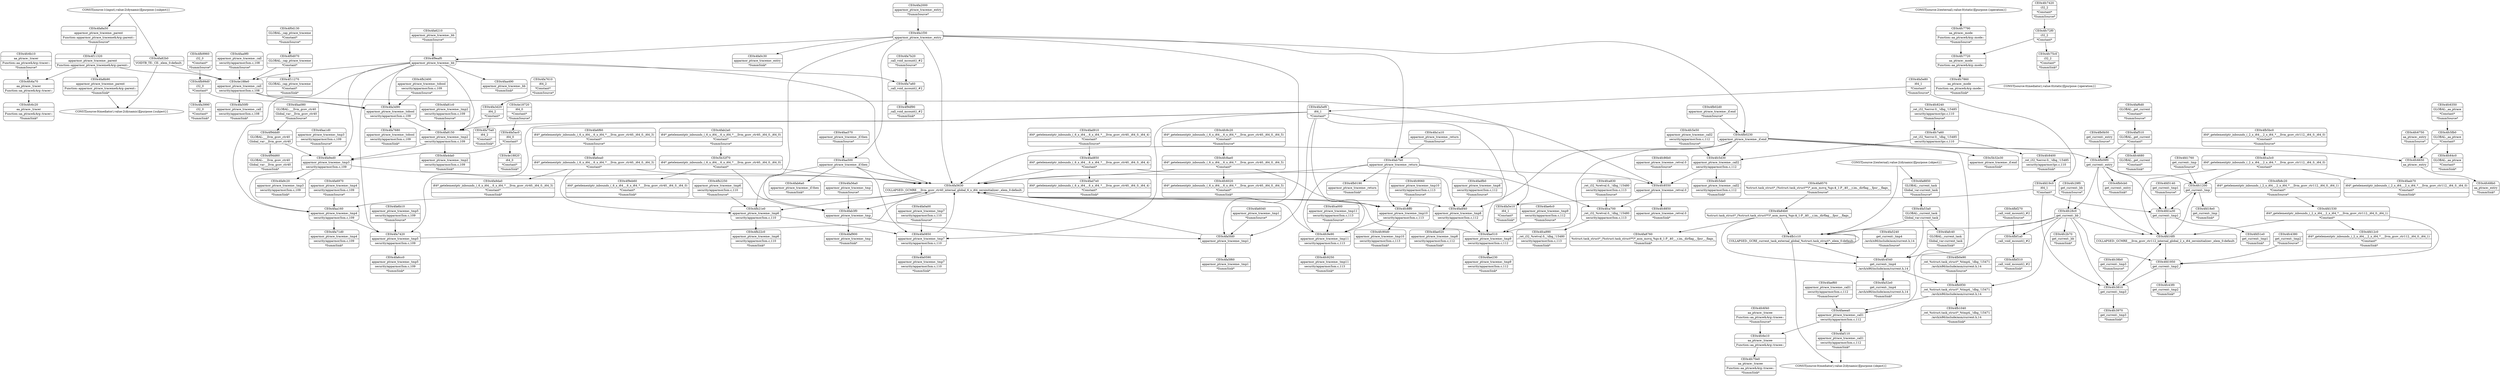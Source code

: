 digraph {
	CE0x4fa3990 [shape=record,shape=Mrecord,label="{CE0x4fa3990|i32_0|*Constant*|*SummSink*}"]
	CE0x4fc6f40 [shape=record,shape=Mrecord,label="{CE0x4fc6f40|aa_ptrace:_tracee|Function::aa_ptrace&Arg::tracee::|*SummSource*}"]
	CE0x4fa8570 [shape=record,shape=Mrecord,label="{CE0x4fa8570|%struct.task_struct*_(%struct.task_struct**)*_asm_movq_%gs:$_1:P_,$0_,_r,im,_dirflag_,_fpsr_,_flags_|*SummSource*}"]
	CE0x4fa1f30 [shape=record,shape=Mrecord,label="{CE0x4fa1f30|apparmor_ptrace_traceme:_entry}"]
	CE0x4fa7680 [shape=record,shape=Mrecord,label="{CE0x4fa7680|apparmor_ptrace_traceme:_tobool|security/apparmor/lsm.c,109|*SummSink*}"]
	CE0x4fb0f30 [shape=record,shape=Mrecord,label="{CE0x4fb0f30|_ret_%struct.task_struct*_%tmp4,_!dbg_!15471|./arch/x86/include/asm/current.h,14}"]
	CE0x4fc4540 [shape=record,shape=Mrecord,label="{CE0x4fc4540|get_current:_tmp4|./arch/x86/include/asm/current.h,14}"]
	CE0x4fa75a0 [shape=record,shape=Mrecord,label="{CE0x4fa75a0|i64_2|*Constant*|*SummSink*}"]
	CE0x4fa0590 [shape=record,shape=Mrecord,label="{CE0x4fa0590|apparmor_ptrace_traceme:_tmp7|security/apparmor/lsm.c,110|*SummSink*}"]
	CE0x4fc6c20 [shape=record,shape=Mrecord,label="{CE0x4fc6c20|aa_ptrace:_tracer|Function::aa_ptrace&Arg::tracer::|*SummSink*}"]
	CE0x4fc38b0 [shape=record,shape=Mrecord,label="{CE0x4fc38b0|get_current:_tmp3|*SummSource*}"]
	CE0x4fbf1a0 [shape=record,shape=Mrecord,label="{CE0x4fbf1a0|_call_void_mcount()_#2}"]
	CE0x4fa5e80 [shape=record,shape=Mrecord,label="{CE0x4fa5e80|i64_1|*Constant*|*SummSource*}"]
	CE0x4fc6020 [shape=record,shape=Mrecord,label="{CE0x4fc6020|i64*_getelementptr_inbounds_(_6_x_i64_,_6_x_i64_*___llvm_gcov_ctr40,_i64_0,_i64_5)|*Constant*|*SummSink*}"]
	CE0x4fa56a0 [shape=record,shape=Mrecord,label="{CE0x4fa56a0|apparmor_ptrace_traceme:_tmp|*SummSource*}"]
	CE0x4fc1200 [shape=record,shape=Mrecord,label="{CE0x4fc1200|get_current:_tmp}"]
	CE0x4fd1530 [shape=record,shape=Mrecord,label="{CE0x4fd1530|i64*_getelementptr_inbounds_(_2_x_i64_,_2_x_i64_*___llvm_gcov_ctr112,_i64_0,_i64_1)|*Constant*}"]
	CE0x4faeea0 [shape=record,shape=Mrecord,label="{CE0x4faeea0|apparmor_ptrace_traceme:_call1|security/apparmor/lsm.c,112}"]
	CE0x4f9eb60 [shape=record,shape=Mrecord,label="{CE0x4f9eb60|i64*_getelementptr_inbounds_(_6_x_i64_,_6_x_i64_*___llvm_gcov_ctr40,_i64_0,_i64_0)|*Constant*|*SummSink*}"]
	CE0x4fa5fd0 [shape=record,shape=Mrecord,label="{CE0x4fa5fd0|apparmor_ptrace_traceme:_tmp1}"]
	CE0x4fa71d0 [shape=record,shape=Mrecord,label="{CE0x4fa71d0|apparmor_ptrace_traceme:_tmp4|security/apparmor/lsm.c,109|*SummSink*}"]
	CE0x4fc75c0 [shape=record,shape=Mrecord,label="{CE0x4fc75c0|i32_2|*Constant*|*SummSink*}"]
	CE0x4f11320 [shape=record,shape=Mrecord,label="{CE0x4f11320|apparmor_ptrace_traceme:_parent|Function::apparmor_ptrace_traceme&Arg::parent::}"]
	CE0x4fa84b0 [shape=record,shape=Mrecord,label="{CE0x4fa84b0|%struct.task_struct*_(%struct.task_struct**)*_asm_movq_%gs:$_1:P_,$0_,_r,im,_dirflag_,_fpsr_,_flags_}"]
	CE0x4fc5d30 [shape=record,shape=Mrecord,label="{CE0x4fc5d30|apparmor_ptrace_traceme:_call2|security/apparmor/lsm.c,112}"]
	CE0x4fc28c0 [shape=record,shape=Mrecord,label="{CE0x4fc28c0|get_current:_bb}"]
	CE0x4faab70 [shape=record,shape=Mrecord,label="{CE0x4faab70|i64*_getelementptr_inbounds_(_2_x_i64_,_2_x_i64_*___llvm_gcov_ctr112,_i64_0,_i64_0)|*Constant*|*SummSink*}"]
	CE0x4fb5bc0 [shape=record,shape=Mrecord,label="{CE0x4fb5bc0|i64*_getelementptr_inbounds_(_2_x_i64_,_2_x_i64_*___llvm_gcov_ctr112,_i64_0,_i64_0)|*Constant*|*SummSource*}"]
	CE0x4fa6970 [shape=record,shape=Mrecord,label="{CE0x4fa6970|apparmor_ptrace_traceme:_tmp4|security/apparmor/lsm.c,109|*SummSource*}"]
	CE0x4fc29f0 [shape=record,shape=Mrecord,label="{CE0x4fc29f0|get_current:_bb|*SummSource*}"]
	CE0x4f11270 [shape=record,shape=Mrecord,label="{CE0x4f11270|GLOBAL:_cap_ptrace_traceme|*Constant*|*SummSink*}"]
	CE0x4faa500 [shape=record,shape=Mrecord,label="{CE0x4faa500|apparmor_ptrace_traceme:_if.then}"]
	CE0x4fa9da0 [shape=record,shape=Mrecord,label="{CE0x4fa9da0|i64*_getelementptr_inbounds_(_6_x_i64_,_6_x_i64_*___llvm_gcov_ctr40,_i64_0,_i64_3)|*Constant*|*SummSink*}"]
	CE0x4fc3970 [shape=record,shape=Mrecord,label="{CE0x4fc3970|get_current:_tmp3|*SummSink*}"]
	CE0x4fb09f0 [shape=record,shape=Mrecord,label="{CE0x4fb09f0|get_current:_entry}"]
	CE0x4fd16f0 [shape=record,shape=Mrecord,label="{CE0x4fd16f0|COLLAPSED:_GCMRE___llvm_gcov_ctr112_internal_global_2_x_i64_zeroinitializer:_elem_0:default:}"]
	CE0x4fab2a0 [shape=record,shape=Mrecord,label="{CE0x4fab2a0|i64*_getelementptr_inbounds_(_6_x_i64_,_6_x_i64_*___llvm_gcov_ctr40,_i64_0,_i64_0)|*Constant*|*SummSource*}"]
	CE0x4fc43f0 [shape=record,shape=Mrecord,label="{CE0x4fc43f0|get_current:_tmp2|*SummSink*}"]
	CE0x4fa7a60 [shape=record,shape=Mrecord,label="{CE0x4fa7a60|_call_void_mcount()_#2}"]
	CE0x4fa50f0 [shape=record,shape=Mrecord,label="{CE0x4fa50f0|apparmor_ptrace_traceme:_call|security/apparmor/lsm.c,108|*SummSink*}"]
	CE0x4fb9960 [shape=record,shape=Mrecord,label="{CE0x4fb9960|i32_0|*Constant*|*SummSource*}"]
	CE0x4fa6cc0 [shape=record,shape=Mrecord,label="{CE0x4fa6cc0|apparmor_ptrace_traceme:_tmp5|security/apparmor/lsm.c,109|*SummSink*}"]
	CE0x4fc4680 [shape=record,shape=Mrecord,label="{CE0x4fc4680|GLOBAL:_get_current|*Constant*|*SummSink*}"]
	CE0x4fa3d20 [shape=record,shape=Mrecord,label="{CE0x4fa3d20|i64_2|*Constant*}"]
	CE0x4fc68b0 [shape=record,shape=Mrecord,label="{CE0x4fc68b0|aa_ptrace:_entry|*SummSink*}"]
	CE0x4fae020 [shape=record,shape=Mrecord,label="{CE0x4fae020|apparmor_ptrace_traceme:_tmp8|security/apparmor/lsm.c,112|*SummSink*}"]
	CE0x4fa5240 [shape=record,shape=Mrecord,label="{CE0x4fa5240|get_current:_tmp4|./arch/x86/include/asm/current.h,14|*SummSource*}"]
	CE0x4fc6e10 [shape=record,shape=Mrecord,label="{CE0x4fc6e10|aa_ptrace:_tracee|Function::aa_ptrace&Arg::tracee::}"]
	CE0x4faf6d0 [shape=record,shape=Mrecord,label="{CE0x4faf6d0|GLOBAL:_get_current|*Constant*|*SummSource*}"]
	CE0x4fc7720 [shape=record,shape=Mrecord,label="{CE0x4fc7720|aa_ptrace:_mode|Function::aa_ptrace&Arg::mode::}"]
	CE0x4fc9250 [shape=record,shape=Mrecord,label="{CE0x4fc9250|apparmor_ptrace_traceme:_tmp11|security/apparmor/lsm.c,113|*SummSink*}"]
	CE0x4fadfb0 [shape=record,shape=Mrecord,label="{CE0x4fadfb0|apparmor_ptrace_traceme:_tmp8|security/apparmor/lsm.c,112|*SummSource*}"]
	CE0x4fc4380 [shape=record,shape=Mrecord,label="{CE0x4fc4380|get_current:_tmp2|*SummSource*}"]
	CE0x4fd5140 [shape=record,shape=Mrecord,label="{CE0x4fd5140|get_current:_tmp1|*SummSource*}"]
	CE0x4f9eaf0 [shape=record,shape=Mrecord,label="{CE0x4f9eaf0|apparmor_ptrace_traceme:_bb}"]
	CE0x4fa0850 [shape=record,shape=Mrecord,label="{CE0x4fa0850|apparmor_ptrace_traceme:_tmp7|security/apparmor/lsm.c,110}"]
	"CONST[source:2(external),value:0(static)][purpose:{operation}]"
	CE0x4fc7420 [shape=record,shape=Mrecord,label="{CE0x4fc7420|i32_2|*Constant*|*SummSource*}"]
	CE0x4fd1a30 [shape=record,shape=Mrecord,label="{CE0x4fd1a30|get_current:_tmp1}"]
	CE0x4faf510 [shape=record,shape=Mrecord,label="{CE0x4faf510|GLOBAL:_get_current|*Constant*}"]
	CE0x4fb8c20 [shape=record,shape=Mrecord,label="{CE0x4fb8c20|i64*_getelementptr_inbounds_(_2_x_i64_,_2_x_i64_*___llvm_gcov_ctr112,_i64_0,_i64_1)|*Constant*|*SummSource*}"]
	CE0x4fc5e50 [shape=record,shape=Mrecord,label="{CE0x4fc5e50|apparmor_ptrace_traceme:_call2|security/apparmor/lsm.c,112|*SummSource*}"]
	CE0x4fab6a0 [shape=record,shape=Mrecord,label="{CE0x4fab6a0|apparmor_ptrace_traceme:_if.then|*SummSink*}"]
	CE0x4fb1040 [shape=record,shape=Mrecord,label="{CE0x4fb1040|_ret_%struct.task_struct*_%tmp4,_!dbg_!15471|./arch/x86/include/asm/current.h,14|*SummSink*}"]
	CE0x4fc3810 [shape=record,shape=Mrecord,label="{CE0x4fc3810|get_current:_tmp3}"]
	CE0x4fa5f60 [shape=record,shape=Mrecord,label="{CE0x4fa5f60|apparmor_ptrace_traceme:_tmp1|*SummSink*}"]
	CE0x4fa3d90 [shape=record,shape=Mrecord,label="{CE0x4fa3d90|apparmor_ptrace_traceme:_tobool|security/apparmor/lsm.c,109}"]
	CE0x4fc6750 [shape=record,shape=Mrecord,label="{CE0x4fc6750|aa_ptrace:_entry|*SummSource*}"]
	CE0x4fa8850 [shape=record,shape=Mrecord,label="{CE0x4fa8850|GLOBAL:_current_task|Global_var:current_task|*SummSource*}"]
	CE0x4faf900 [shape=record,shape=Mrecord,label="{CE0x4faf900|apparmor_ptrace_traceme:_tmp|*SummSink*}"]
	CE0x4fa8b90 [shape=record,shape=Mrecord,label="{CE0x4fa8b90|apparmor_ptrace_traceme:_parent|Function::apparmor_ptrace_traceme&Arg::parent::|*SummSink*}"]
	CE0x4fc70e0 [shape=record,shape=Mrecord,label="{CE0x4fc70e0|aa_ptrace:_tracee|Function::aa_ptrace&Arg::tracee::|*SummSink*}"]
	CE0x4faa1d0 [shape=record,shape=Mrecord,label="{CE0x4faa1d0|apparmor_ptrace_traceme:_tmp3|security/apparmor/lsm.c,109|*SummSource*}"]
	CE0x5b32f70 [shape=record,shape=Mrecord,label="{CE0x5b32f70|i64*_getelementptr_inbounds_(_6_x_i64_,_6_x_i64_*___llvm_gcov_ctr40,_i64_0,_i64_0)|*Constant*}"]
	CE0x4fb0230 [shape=record,shape=Mrecord,label="{CE0x4fb0230|apparmor_ptrace_traceme:_if.end}"]
	CE0x4f9dd60 [shape=record,shape=Mrecord,label="{CE0x4f9dd60|GLOBAL:___llvm_gcov_ctr40|Global_var:__llvm_gcov_ctr40|*SummSink*}"]
	"CONST[source:0(mediator),value:2(dynamic)][purpose:{object}]"
	CE0x4f9df90 [shape=record,shape=Mrecord,label="{CE0x4f9df90|_call_void_mcount()_#2|*SummSink*}"]
	CE0x4fad7e0 [shape=record,shape=Mrecord,label="{CE0x4fad7e0|i64*_getelementptr_inbounds_(_6_x_i64_,_6_x_i64_*___llvm_gcov_ctr40,_i64_0,_i64_4)|*Constant*|*SummSink*}"]
	CE0x4fca700 [shape=record,shape=Mrecord,label="{CE0x4fca700|_ret_i32_%retval.0,_!dbg_!15480|security/apparmor/lsm.c,113}"]
	CE0x4fa7610 [shape=record,shape=Mrecord,label="{CE0x4fa7610|i64_2|*Constant*|*SummSource*}"]
	CE0x5b32e30 [shape=record,shape=Mrecord,label="{CE0x5b32e30|apparmor_ptrace_traceme:_if.end|*SummSink*}"]
	CE0x4fa2000 [shape=record,shape=Mrecord,label="{CE0x4fa2000|apparmor_ptrace_traceme:_entry|*SummSource*}"]
	CE0x4fc8550 [shape=record,shape=Mrecord,label="{CE0x4fc8550|apparmor_ptrace_traceme:_retval.0}"]
	CE0x4fc90d0 [shape=record,shape=Mrecord,label="{CE0x4fc90d0|apparmor_ptrace_traceme:_tmp10|security/apparmor/lsm.c,113|*SummSink*}"]
	CE0x4fa8760 [shape=record,shape=Mrecord,label="{CE0x4fa8760|%struct.task_struct*_(%struct.task_struct**)*_asm_movq_%gs:$_1:P_,$0_,_r,im,_dirflag_,_fpsr_,_flags_|*SummSink*}"]
	CE0x4fc8850 [shape=record,shape=Mrecord,label="{CE0x4fc8850|apparmor_ptrace_traceme:_retval.0|*SummSink*}"]
	CE0x4faa490 [shape=record,shape=Mrecord,label="{CE0x4faa490|apparmor_ptrace_traceme:_bb|*SummSink*}"]
	CE0x4fae6c0 [shape=record,shape=Mrecord,label="{CE0x4fae6c0|apparmor_ptrace_traceme:_tmp9|security/apparmor/lsm.c,112|*SummSource*}"]
	CE0x4fadf40 [shape=record,shape=Mrecord,label="{CE0x4fadf40|apparmor_ptrace_traceme:_tmp8|security/apparmor/lsm.c,112}"]
	CE0x4fa4da0 [shape=record,shape=Mrecord,label="{CE0x4fa4da0|apparmor_ptrace_traceme:_tmp2|security/apparmor/lsm.c,109|*SummSink*}"]
	CE0x4fca990 [shape=record,shape=Mrecord,label="{CE0x4fca990|_ret_i32_%retval.0,_!dbg_!15480|security/apparmor/lsm.c,113|*SummSink*}"]
	CE0x4fa9c20 [shape=record,shape=Mrecord,label="{CE0x4fa9c20|apparmor_ptrace_traceme:_tmp3|security/apparmor/lsm.c,109|*SummSink*}"]
	CE0x4fc9060 [shape=record,shape=Mrecord,label="{CE0x4fc9060|apparmor_ptrace_traceme:_tmp10|security/apparmor/lsm.c,113|*SummSource*}"]
	CE0x4fb0e90 [shape=record,shape=Mrecord,label="{CE0x4fb0e90|_ret_%struct.task_struct*_%tmp4,_!dbg_!15471|./arch/x86/include/asm/current.h,14|*SummSource*}"]
	CE0x4fc7790 [shape=record,shape=Mrecord,label="{CE0x4fc7790|aa_ptrace:_mode|Function::aa_ptrace&Arg::mode::|*SummSource*}"]
	CE0x4fa6f60 [shape=record,shape=Mrecord,label="{CE0x4fa6f60|i64*_getelementptr_inbounds_(_6_x_i64_,_6_x_i64_*___llvm_gcov_ctr40,_i64_0,_i64_3)|*Constant*|*SummSource*}"]
	CE0x4fc8240 [shape=record,shape=Mrecord,label="{CE0x4fc8240|_ret_i32_%error.0,_!dbg_!15485|security/apparmor/ipc.c,110|*SummSource*}"]
	"CONST[source:0(mediator),value:2(dynamic)][purpose:{subject}]"
	CE0x4fc6650 [shape=record,shape=Mrecord,label="{CE0x4fc6650|aa_ptrace:_entry}"]
	CE0x4fa8150 [shape=record,shape=Mrecord,label="{CE0x4fa8150|apparmor_ptrace_traceme:_tmp2|security/apparmor/lsm.c,109}"]
	CE0x4e18820 [shape=record,shape=Mrecord,label="{CE0x4e18820|i64_0|*Constant*|*SummSink*}"]
	CE0x4fa6b10 [shape=record,shape=Mrecord,label="{CE0x4fa6b10|apparmor_ptrace_traceme:_tmp5|security/apparmor/lsm.c,109|*SummSource*}"]
	CE0x4fc8ff0 [shape=record,shape=Mrecord,label="{CE0x4fc8ff0|apparmor_ptrace_traceme:_tmp10|security/apparmor/lsm.c,113}"]
	CE0x4e188e0 [shape=record,shape=Mrecord,label="{CE0x4e188e0|apparmor_ptrace_traceme:_call|security/apparmor/lsm.c,108}"]
	CE0x4fa0c30 [shape=record,shape=Mrecord,label="{CE0x4fa0c30|apparmor_ptrace_traceme:_entry|*SummSink*}"]
	CE0x4fa5630 [shape=record,shape=Mrecord,label="{CE0x4fa5630|COLLAPSED:_GCMRE___llvm_gcov_ctr40_internal_global_6_x_i64_zeroinitializer:_elem_0:default:}"]
	CE0x4fa82b0 [shape=record,shape=Mrecord,label="{CE0x4fa82b0|VOIDTB_TE:_CE:_elem_0:default:}"]
	"CONST[source:2(external),value:2(dynamic)][purpose:{object}]"
	CE0x4faa570 [shape=record,shape=Mrecord,label="{CE0x4faa570|apparmor_ptrace_traceme:_if.then|*SummSource*}"]
	CE0x4fab3f0 [shape=record,shape=Mrecord,label="{CE0x4fab3f0|apparmor_ptrace_traceme:_tmp}"]
	CE0x4fc8400 [shape=record,shape=Mrecord,label="{CE0x4fc8400|_ret_i32_%error.0,_!dbg_!15485|security/apparmor/ipc.c,110|*SummSink*}"]
	CE0x4fad850 [shape=record,shape=Mrecord,label="{CE0x4fad850|i64*_getelementptr_inbounds_(_6_x_i64_,_6_x_i64_*___llvm_gcov_ctr40,_i64_0,_i64_4)|*Constant*}"]
	CE0x4fa5ef0 [shape=record,shape=Mrecord,label="{CE0x4fa5ef0|i64_1|*Constant*}"]
	CE0x4fae510 [shape=record,shape=Mrecord,label="{CE0x4fae510|apparmor_ptrace_traceme:_tmp9|security/apparmor/lsm.c,112}"]
	CE0x4fa53a0 [shape=record,shape=Mrecord,label="{CE0x4fa53a0|GLOBAL:_current_task|Global_var:current_task}"]
	CE0x4fd1950 [shape=record,shape=Mrecord,label="{CE0x4fd1950|get_current:_tmp2}"]
	CE0x4faef60 [shape=record,shape=Mrecord,label="{CE0x4faef60|apparmor_ptrace_traceme:_call1|security/apparmor/lsm.c,112|*SummSource*}"]
	CE0x4fb2250 [shape=record,shape=Mrecord,label="{CE0x4fb2250|apparmor_ptrace_traceme:_tmp6|security/apparmor/lsm.c,110|*SummSource*}"]
	CE0x4fca830 [shape=record,shape=Mrecord,label="{CE0x4fca830|_ret_i32_%retval.0,_!dbg_!15480|security/apparmor/lsm.c,113|*SummSource*}"]
	CE0x4fd1760 [shape=record,shape=Mrecord,label="{CE0x4fd1760|get_current:_tmp|*SummSource*}"]
	CE0x4fbf270 [shape=record,shape=Mrecord,label="{CE0x4fbf270|_call_void_mcount()_#2|*SummSource*}"]
	CE0x4fa5e10 [shape=record,shape=Mrecord,label="{CE0x4fa5e10|i64_1|*Constant*|*SummSink*}"]
	CE0x4f9ddd0 [shape=record,shape=Mrecord,label="{CE0x4f9ddd0|GLOBAL:___llvm_gcov_ctr40|Global_var:__llvm_gcov_ctr40}"]
	CE0x4faa160 [shape=record,shape=Mrecord,label="{CE0x4faa160|apparmor_ptrace_traceme:_tmp4|security/apparmor/lsm.c,109}"]
	CE0x4fa6210 [shape=record,shape=Mrecord,label="{CE0x4fa6210|apparmor_ptrace_traceme:_bb|*SummSource*}"]
	CE0x4fd12c0 [shape=record,shape=Mrecord,label="{CE0x4fd12c0|i64*_getelementptr_inbounds_(_2_x_i64_,_2_x_i64_*___llvm_gcov_ctr112,_i64_0,_i64_1)|*Constant*|*SummSink*}"]
	CE0x4fd18e0 [shape=record,shape=Mrecord,label="{CE0x4fd18e0|get_current:_tmp|*SummSink*}"]
	CE0x4fa81c0 [shape=record,shape=Mrecord,label="{CE0x4fa81c0|apparmor_ptrace_traceme:_tmp2|security/apparmor/lsm.c,109|*SummSource*}"]
	CE0x4faa9f0 [shape=record,shape=Mrecord,label="{CE0x4faa9f0|apparmor_ptrace_traceme:_call|security/apparmor/lsm.c,108|*SummSource*}"]
	CE0x4fc6a70 [shape=record,shape=Mrecord,label="{CE0x4fc6a70|aa_ptrace:_tracer|Function::aa_ptrace&Arg::tracer::}"]
	CE0x4fb1c10 [shape=record,shape=Mrecord,label="{CE0x4fb1c10|COLLAPSED:_GCRE_current_task_external_global_%struct.task_struct*:_elem_0:default:}"]
	CE0x4fc86b0 [shape=record,shape=Mrecord,label="{CE0x4fc86b0|apparmor_ptrace_traceme:_retval.0|*SummSource*}"]
	CE0x4fc7a60 [shape=record,shape=Mrecord,label="{CE0x4fc7a60|_ret_i32_%error.0,_!dbg_!15485|security/apparmor/ipc.c,110}"]
	CE0x4e18720 [shape=record,shape=Mrecord,label="{CE0x4e18720|i64_0|*Constant*|*SummSource*}"]
	CE0x4fb99d0 [shape=record,shape=Mrecord,label="{CE0x4fb99d0|i32_0|*Constant*}"]
	CE0x4fa6ea0 [shape=record,shape=Mrecord,label="{CE0x4fa6ea0|i64*_getelementptr_inbounds_(_6_x_i64_,_6_x_i64_*___llvm_gcov_ctr40,_i64_0,_i64_3)|*Constant*}"]
	CE0x4fc5de0 [shape=record,shape=Mrecord,label="{CE0x4fc5de0|apparmor_ptrace_traceme:_call2|security/apparmor/lsm.c,112|*SummSink*}"]
	CE0x4f0d130 [shape=record,shape=Mrecord,label="{CE0x4f0d130|GLOBAL:_cap_ptrace_traceme|*Constant*|*SummSource*}"]
	CE0x4fa7420 [shape=record,shape=Mrecord,label="{CE0x4fa7420|apparmor_ptrace_traceme:_tmp5|security/apparmor/lsm.c,109}"]
	CE0x4fa0a00 [shape=record,shape=Mrecord,label="{CE0x4fa0a00|apparmor_ptrace_traceme:_tmp7|security/apparmor/lsm.c,110|*SummSource*}"]
	CE0x4fc7860 [shape=record,shape=Mrecord,label="{CE0x4fc7860|aa_ptrace:_mode|Function::aa_ptrace&Arg::mode::|*SummSink*}"]
	CE0x4fb0190 [shape=record,shape=Mrecord,label="{CE0x4fb0190|apparmor_ptrace_traceme:_return|*SummSink*}"]
	CE0x4fab7b0 [shape=record,shape=Mrecord,label="{CE0x4fab7b0|apparmor_ptrace_traceme:_return}"]
	CE0x4fc5fb0 [shape=record,shape=Mrecord,label="{CE0x4fc5fb0|GLOBAL:_aa_ptrace|*Constant*}"]
	CE0x4fc64c0 [shape=record,shape=Mrecord,label="{CE0x4fc64c0|GLOBAL:_aa_ptrace|*Constant*|*SummSink*}"]
	CE0x4fca3c0 [shape=record,shape=Mrecord,label="{CE0x4fca3c0|i64*_getelementptr_inbounds_(_2_x_i64_,_2_x_i64_*___llvm_gcov_ctr112,_i64_0,_i64_0)|*Constant*}"]
	CE0x4fc72f0 [shape=record,shape=Mrecord,label="{CE0x4fc72f0|i32_2|*Constant*}"]
	CE0x4fbf310 [shape=record,shape=Mrecord,label="{CE0x4fbf310|_call_void_mcount()_#2|*SummSink*}"]
	CE0x4fca000 [shape=record,shape=Mrecord,label="{CE0x4fca000|apparmor_ptrace_traceme:_tmp11|security/apparmor/lsm.c,113|*SummSource*}"]
	CE0x4fafc40 [shape=record,shape=Mrecord,label="{CE0x4fafc40|GLOBAL:_current_task|Global_var:current_task|*SummSink*}"]
	CE0x4fa6040 [shape=record,shape=Mrecord,label="{CE0x4fa6040|apparmor_ptrace_traceme:_tmp1|*SummSource*}"]
	CE0x4fb0b50 [shape=record,shape=Mrecord,label="{CE0x4fb0b50|get_current:_entry|*SummSource*}"]
	CE0x4fc2b70 [shape=record,shape=Mrecord,label="{CE0x4fc2b70|get_current:_bb|*SummSink*}"]
	CE0x4fa9ed0 [shape=record,shape=Mrecord,label="{CE0x4fa9ed0|apparmor_ptrace_traceme:_tmp3|security/apparmor/lsm.c,109}"]
	CE0x4fd51e0 [shape=record,shape=Mrecord,label="{CE0x4fd51e0|get_current:_tmp1|*SummSink*}"]
	"CONST[source:1(input),value:2(dynamic)][purpose:{subject}]"
	CE0x4f0d070 [shape=record,shape=Mrecord,label="{CE0x4f0d070|GLOBAL:_cap_ptrace_traceme|*Constant*}"]
	CE0x4fa1a10 [shape=record,shape=Mrecord,label="{CE0x4fa1a10|apparmor_ptrace_traceme:_return|*SummSource*}"]
	CE0x4fa7b20 [shape=record,shape=Mrecord,label="{CE0x4fa7b20|_call_void_mcount()_#2|*SummSource*}"]
	CE0x4fa5ac0 [shape=record,shape=Mrecord,label="{CE0x4fa5ac0|i64_0|*Constant*}"]
	CE0x4fad910 [shape=record,shape=Mrecord,label="{CE0x4fad910|i64*_getelementptr_inbounds_(_6_x_i64_,_6_x_i64_*___llvm_gcov_ctr40,_i64_0,_i64_4)|*Constant*|*SummSource*}"]
	CE0x4fae230 [shape=record,shape=Mrecord,label="{CE0x4fae230|apparmor_ptrace_traceme:_tmp9|security/apparmor/lsm.c,112|*SummSink*}"]
	CE0x4fc6b10 [shape=record,shape=Mrecord,label="{CE0x4fc6b10|aa_ptrace:_tracer|Function::aa_ptrace&Arg::tracer::|*SummSource*}"]
	CE0x4fb0cb0 [shape=record,shape=Mrecord,label="{CE0x4fb0cb0|get_current:_entry|*SummSink*}"]
	CE0x4fc8c20 [shape=record,shape=Mrecord,label="{CE0x4fc8c20|i64*_getelementptr_inbounds_(_6_x_i64_,_6_x_i64_*___llvm_gcov_ctr40,_i64_0,_i64_5)|*Constant*|*SummSource*}"]
	CE0x4fa8a50 [shape=record,shape=Mrecord,label="{CE0x4fa8a50|apparmor_ptrace_traceme:_parent|Function::apparmor_ptrace_traceme&Arg::parent::|*SummSource*}"]
	CE0x4fd19c0 [shape=record,shape=Mrecord,label="{CE0x4fd19c0|i64_1|*Constant*}"]
	CE0x4fb2400 [shape=record,shape=Mrecord,label="{CE0x4fb2400|apparmor_ptrace_traceme:_tobool|security/apparmor/lsm.c,109|*SummSource*}"]
	CE0x4fb21e0 [shape=record,shape=Mrecord,label="{CE0x4fb21e0|apparmor_ptrace_traceme:_tmp6|security/apparmor/lsm.c,110}"]
	CE0x4fc8ae0 [shape=record,shape=Mrecord,label="{CE0x4fc8ae0|i64*_getelementptr_inbounds_(_6_x_i64_,_6_x_i64_*___llvm_gcov_ctr40,_i64_0,_i64_5)|*Constant*}"]
	CE0x4fb02d0 [shape=record,shape=Mrecord,label="{CE0x4fb02d0|apparmor_ptrace_traceme:_if.end|*SummSource*}"]
	CE0x4faf110 [shape=record,shape=Mrecord,label="{CE0x4faf110|apparmor_ptrace_traceme:_call1|security/apparmor/lsm.c,112|*SummSink*}"]
	CE0x4fc6350 [shape=record,shape=Mrecord,label="{CE0x4fc6350|GLOBAL:_aa_ptrace|*Constant*|*SummSource*}"]
	CE0x4fc9e90 [shape=record,shape=Mrecord,label="{CE0x4fc9e90|apparmor_ptrace_traceme:_tmp11|security/apparmor/lsm.c,113}"]
	"CONST[source:0(mediator),value:0(static)][purpose:{operation}]"
	CE0x4fa52e0 [shape=record,shape=Mrecord,label="{CE0x4fa52e0|get_current:_tmp4|./arch/x86/include/asm/current.h,14|*SummSink*}"]
	CE0x4faa080 [shape=record,shape=Mrecord,label="{CE0x4faa080|GLOBAL:___llvm_gcov_ctr40|Global_var:__llvm_gcov_ctr40|*SummSource*}"]
	CE0x4fb22c0 [shape=record,shape=Mrecord,label="{CE0x4fb22c0|apparmor_ptrace_traceme:_tmp6|security/apparmor/lsm.c,110|*SummSink*}"]
	CE0x4fa7420 -> CE0x4fa6cc0
	CE0x4fca3c0 -> CE0x4fd16f0
	CE0x4fca3c0 -> CE0x4faab70
	CE0x4fadf40 -> CE0x4fae020
	CE0x4fc6e10 -> CE0x4fc70e0
	CE0x4fbf270 -> CE0x4fbf1a0
	CE0x4fa1f30 -> CE0x4fa5630
	CE0x4fae6c0 -> CE0x4fae510
	CE0x4fa8850 -> CE0x4fa53a0
	CE0x4fa5ef0 -> CE0x4fa0850
	CE0x4fad850 -> CE0x4fadf40
	CE0x4f9eaf0 -> CE0x4fa9ed0
	CE0x4fc28c0 -> CE0x4fb1c10
	"CONST[source:1(input),value:2(dynamic)][purpose:{subject}]" -> CE0x4fa8a50
	CE0x4fb0e90 -> CE0x4fb0f30
	CE0x4fa9ed0 -> CE0x4fa5630
	CE0x4fb0230 -> CE0x4fb09f0
	CE0x4faa9f0 -> CE0x4e188e0
	CE0x4fb0230 -> CE0x5b32e30
	CE0x4fa9ed0 -> CE0x4fa9c20
	CE0x4fa5ac0 -> CE0x4fa9ed0
	CE0x4faeea0 -> CE0x4faf110
	CE0x4fa6ea0 -> CE0x4fb21e0
	CE0x4fc6350 -> CE0x4fc5fb0
	CE0x4fc8c20 -> CE0x4fc8ae0
	CE0x4fa1f30 -> CE0x4fa5fd0
	CE0x5b32f70 -> CE0x4fa5630
	CE0x4fc6b10 -> CE0x4fc6a70
	CE0x4faf110 -> "CONST[source:0(mediator),value:2(dynamic)][purpose:{object}]"
	CE0x4fc1200 -> CE0x4fd1a30
	CE0x4fd5140 -> CE0x4fd1a30
	CE0x4fa3d90 -> CE0x4fa7680
	CE0x4fc6f40 -> CE0x4fc6e10
	CE0x4fa1f30 -> CE0x4fab7b0
	CE0x4fb0230 -> CE0x4fae510
	CE0x4fb09f0 -> CE0x4fb0cb0
	CE0x4fd16f0 -> CE0x4fd1950
	CE0x4faa570 -> CE0x4faa500
	CE0x4fa9ed0 -> CE0x4faa160
	CE0x4fc8550 -> CE0x4fca700
	CE0x4fd19c0 -> CE0x4fd1a30
	CE0x4f9eaf0 -> CE0x4fa3d90
	CE0x4fa84b0 -> CE0x4fa8760
	CE0x4fd1a30 -> CE0x4fd51e0
	CE0x4fa1f30 -> CE0x4fab3f0
	CE0x4fd1530 -> CE0x4fd16f0
	CE0x4f0d070 -> CE0x4f11270
	CE0x4fa82b0 -> "CONST[source:0(mediator),value:2(dynamic)][purpose:{subject}]"
	CE0x4f9eaf0 -> CE0x4faa490
	CE0x4fc5fb0 -> CE0x4fc64c0
	CE0x4fc28c0 -> CE0x4fd1950
	CE0x4fc28c0 -> CE0x4fc4540
	CE0x4fca3c0 -> CE0x4fc1200
	CE0x4fb0b50 -> CE0x4fb09f0
	CE0x4fa1f30 -> CE0x4fb0230
	CE0x4fab7b0 -> CE0x4fca700
	CE0x4fa7420 -> CE0x4fa5630
	CE0x4fab2a0 -> CE0x5b32f70
	CE0x4faf510 -> CE0x4fc4680
	CE0x4fab7b0 -> CE0x4fa5630
	CE0x4f9eaf0 -> CE0x4faa160
	CE0x4fa6b10 -> CE0x4fa7420
	CE0x4faa500 -> CE0x4fa5630
	CE0x4faf6d0 -> CE0x4faf510
	CE0x4fa1f30 -> CE0x4faa500
	CE0x4fb99d0 -> CE0x4fa3d90
	CE0x4f0d130 -> CE0x4f0d070
	CE0x4fa5e80 -> CE0x4fd19c0
	CE0x4fc7790 -> CE0x4fc7720
	CE0x4fc6650 -> CE0x4fc68b0
	CE0x4fc7420 -> CE0x4fc72f0
	CE0x4fa2000 -> CE0x4fa1f30
	CE0x4fc9060 -> CE0x4fc8ff0
	CE0x4fa8150 -> CE0x4fa9ed0
	"CONST[source:2(external),value:0(static)][purpose:{operation}]" -> CE0x4fc7790
	CE0x4fb5bc0 -> CE0x4fca3c0
	CE0x4f11320 -> CE0x4fc6a70
	CE0x4faa500 -> CE0x4fa0850
	CE0x4fa5240 -> CE0x4fc4540
	CE0x4fc4380 -> CE0x4fd1950
	CE0x4fca700 -> CE0x4fca990
	CE0x4fc5d30 -> CE0x4fc8550
	CE0x4fd1760 -> CE0x4fc1200
	CE0x4fc38b0 -> CE0x4fc3810
	CE0x4f9eaf0 -> CE0x4fa7a60
	CE0x4fab3f0 -> CE0x4fa5fd0
	CE0x4f9eaf0 -> CE0x4fa7420
	CE0x4fadfb0 -> CE0x4fadf40
	CE0x4fc6a70 -> CE0x4fc6c20
	CE0x4fc8ae0 -> CE0x4fc6020
	CE0x4f0d070 -> CE0x4e188e0
	CE0x4fab7b0 -> CE0x4fc9e90
	CE0x4fadf40 -> CE0x4fae510
	CE0x4fc5d30 -> CE0x4fc5de0
	CE0x4fb1c10 -> CE0x4fc4540
	CE0x4fad850 -> CE0x4fad7e0
	CE0x4fb0230 -> CE0x4faeea0
	CE0x4fc9e90 -> CE0x4fc9250
	CE0x4fa6210 -> CE0x4f9eaf0
	CE0x4faa160 -> CE0x4fa7420
	CE0x4e18720 -> CE0x4fa5ac0
	CE0x4fc86b0 -> CE0x4fc8550
	CE0x4e188e0 -> CE0x4fa3d90
	CE0x4fa5fd0 -> CE0x4fa5f60
	CE0x4fd16f0 -> CE0x4fc1200
	CE0x4fa53a0 -> CE0x4fb1c10
	CE0x4faa500 -> CE0x4fab6a0
	CE0x4fab7b0 -> CE0x4fc8550
	CE0x4fb02d0 -> CE0x4fb0230
	CE0x4fb09f0 -> CE0x4fd1a30
	CE0x4fa56a0 -> CE0x4fab3f0
	CE0x4faa080 -> CE0x4f9ddd0
	CE0x4fca000 -> CE0x4fc9e90
	CE0x4fa82b0 -> CE0x4e188e0
	CE0x4fb21e0 -> CE0x4fb22c0
	CE0x4fc7a60 -> CE0x4fc8400
	CE0x4fc28c0 -> CE0x4fbf1a0
	CE0x4fb0f30 -> CE0x4fb1040
	CE0x4fa53a0 -> CE0x4fafc40
	CE0x4fa5630 -> CE0x4fc8ff0
	CE0x4fc8ae0 -> CE0x4fa5630
	CE0x4fc72f0 -> CE0x4fc7720
	CE0x4fad850 -> CE0x4fa5630
	CE0x4fa6970 -> CE0x4faa160
	CE0x4e188e0 -> CE0x4fa50f0
	CE0x4fa0850 -> CE0x4fa5630
	CE0x4fa5630 -> CE0x4faa160
	CE0x4fd1530 -> CE0x4fd1950
	CE0x4fa7b20 -> CE0x4fa7a60
	CE0x4faa160 -> CE0x4fa71d0
	CE0x4faef60 -> CE0x4faeea0
	CE0x4fb1c10 -> "CONST[source:0(mediator),value:2(dynamic)][purpose:{object}]"
	CE0x4fa5ef0 -> CE0x4fae510
	CE0x4fa3d90 -> CE0x4fa8150
	CE0x4f9eaf0 -> CE0x4fa8150
	CE0x4fa3d20 -> CE0x4fa75a0
	CE0x4fc3810 -> CE0x4fd16f0
	CE0x4fa5ef0 -> CE0x4fa8150
	CE0x4fc6750 -> CE0x4fc6650
	CE0x4fb2400 -> CE0x4fa3d90
	CE0x4fc7720 -> CE0x4fc7860
	CE0x4fc8240 -> CE0x4fc7a60
	CE0x4fc28c0 -> CE0x4fc2b70
	CE0x4fc4540 -> CE0x4fa52e0
	"CONST[source:2(external),value:2(dynamic)][purpose:{object}]" -> CE0x4fb1c10
	CE0x4fc8550 -> CE0x4fc8850
	CE0x4fa5ef0 -> CE0x4fa5e10
	CE0x4fc9e90 -> CE0x4fa5630
	CE0x4fa5ef0 -> CE0x4fa7420
	CE0x4fd1a30 -> CE0x4fd16f0
	CE0x4fb1c10 -> CE0x4fb1c10
	CE0x5b32f70 -> CE0x4f9eb60
	CE0x4f9eaf0 -> CE0x4e188e0
	CE0x4fc72f0 -> CE0x4fc75c0
	CE0x4fa5e80 -> CE0x4fa5ef0
	CE0x4fa8150 -> CE0x4fa4da0
	CE0x4fae510 -> CE0x4fa5630
	CE0x4fd1950 -> CE0x4fc43f0
	CE0x4fa5ef0 -> CE0x4fa5fd0
	CE0x4fa1f30 -> CE0x4fa0c30
	CE0x4f11320 -> CE0x4e188e0
	CE0x4fa8a50 -> CE0x4f11320
	CE0x4fc29f0 -> CE0x4fc28c0
	CE0x4fa0850 -> CE0x4fa0590
	"CONST[source:2(external),value:2(dynamic)][purpose:{object}]" -> CE0x4fa8850
	CE0x4fab7b0 -> CE0x4fb0190
	CE0x4fd1530 -> CE0x4fd12c0
	CE0x4fa1f30 -> CE0x4f9eaf0
	CE0x4e188e0 -> CE0x4fc8550
	CE0x4fa5630 -> CE0x4fab3f0
	CE0x4fb0230 -> CE0x4fc6650
	CE0x4fad910 -> CE0x4fad850
	CE0x4f9ddd0 -> CE0x4fa9ed0
	CE0x4fa5ef0 -> CE0x4fc9e90
	CE0x4fa81c0 -> CE0x4fa8150
	CE0x4fa3d20 -> CE0x4fa8150
	CE0x4fc28c0 -> CE0x4fb0f30
	CE0x4fa1a10 -> CE0x4fab7b0
	CE0x4fa0a00 -> CE0x4fa0850
	CE0x4fc8ff0 -> CE0x4fc90d0
	CE0x4fb0230 -> CE0x4fc5d30
	CE0x4fa6ea0 -> CE0x4fa9da0
	CE0x4faa1d0 -> CE0x4fa9ed0
	CE0x4fb09f0 -> CE0x4fd16f0
	CE0x4fb0230 -> CE0x4fa5630
	CE0x4fb99d0 -> CE0x4fa3990
	CE0x4fc8ff0 -> CE0x4fc9e90
	CE0x4fa84b0 -> CE0x4fc4540
	CE0x4fc5fb0 -> CE0x4fc6650
	CE0x4fc3810 -> CE0x4fc3970
	CE0x4fab7b0 -> CE0x4fc8ff0
	CE0x4fd19c0 -> CE0x4fa5e10
	CE0x4fab3f0 -> CE0x4faf900
	CE0x4fa6f60 -> CE0x4fa6ea0
	CE0x4fa5ac0 -> CE0x4e18820
	CE0x4f11320 -> CE0x4fa8b90
	CE0x4faf510 -> CE0x4fb09f0
	CE0x4fc1200 -> CE0x4fd18e0
	CE0x4fbf1a0 -> CE0x4fbf310
	CE0x4fa8570 -> CE0x4fa84b0
	CE0x4fb09f0 -> CE0x4fc28c0
	CE0x4fb9960 -> CE0x4fb99d0
	CE0x4fb21e0 -> CE0x4fa0850
	CE0x4fa53a0 -> CE0x4fc4540
	CE0x4f9eaf0 -> CE0x4fa5630
	CE0x4fc8ae0 -> CE0x4fc8ff0
	CE0x5b32f70 -> CE0x4fab3f0
	CE0x4f9ddd0 -> CE0x4f9dd60
	CE0x4fa6040 -> CE0x4fa5fd0
	CE0x4faeea0 -> CE0x4fc6e10
	CE0x4fa5630 -> CE0x4fadf40
	CE0x4fb0f30 -> CE0x4faeea0
	CE0x4fb0230 -> CE0x4fadf40
	CE0x4fa5fd0 -> CE0x4fa5630
	CE0x4fa8b90 -> "CONST[source:0(mediator),value:2(dynamic)][purpose:{subject}]"
	CE0x4fb8c20 -> CE0x4fd1530
	CE0x4fa6ea0 -> CE0x4fa5630
	"CONST[source:1(input),value:2(dynamic)][purpose:{subject}]" -> CE0x4fa82b0
	CE0x4fd1950 -> CE0x4fc3810
	CE0x4fd19c0 -> CE0x4fc3810
	CE0x4faa500 -> CE0x4fb21e0
	CE0x4fc28c0 -> CE0x4fd16f0
	CE0x4fc28c0 -> CE0x4fc3810
	CE0x4fca830 -> CE0x4fca700
	CE0x4fc7a60 -> CE0x4fc5d30
	CE0x4fa7a60 -> CE0x4f9df90
	CE0x4fa7610 -> CE0x4fa3d20
	CE0x4fb2250 -> CE0x4fb21e0
	CE0x4fae510 -> CE0x4fae230
	CE0x4fb09f0 -> CE0x4fc1200
	CE0x4fc75c0 -> "CONST[source:0(mediator),value:0(static)][purpose:{operation}]"
	CE0x4fa84b0 -> CE0x4fb1c10
	CE0x4fc5e50 -> CE0x4fc5d30
	CE0x4fa5630 -> CE0x4fb21e0
	CE0x4fc4540 -> CE0x4fb0f30
}